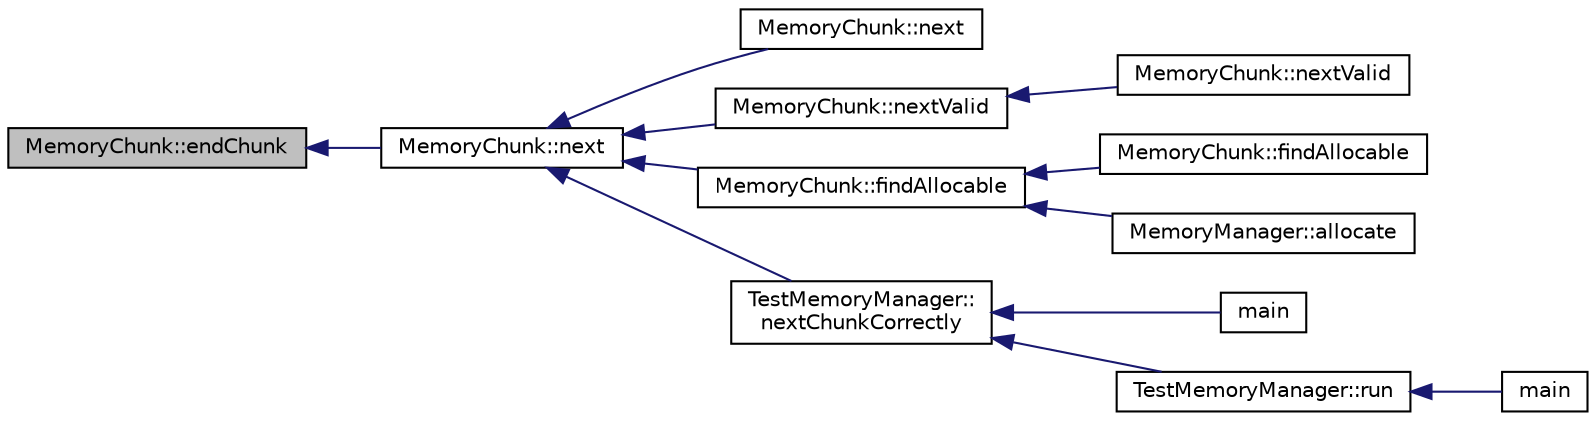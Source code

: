 digraph "MemoryChunk::endChunk"
{
  edge [fontname="Helvetica",fontsize="10",labelfontname="Helvetica",labelfontsize="10"];
  node [fontname="Helvetica",fontsize="10",shape=record];
  rankdir="LR";
  Node30 [label="MemoryChunk::endChunk",height=0.2,width=0.4,color="black", fillcolor="grey75", style="filled", fontcolor="black"];
  Node30 -> Node31 [dir="back",color="midnightblue",fontsize="10",style="solid",fontname="Helvetica"];
  Node31 [label="MemoryChunk::next",height=0.2,width=0.4,color="black", fillcolor="white", style="filled",URL="$d4/d1d/class_memory_chunk.html#a4cdc4796b4fe962c6cbf386bf82c4f0a"];
  Node31 -> Node32 [dir="back",color="midnightblue",fontsize="10",style="solid",fontname="Helvetica"];
  Node32 [label="MemoryChunk::next",height=0.2,width=0.4,color="black", fillcolor="white", style="filled",URL="$d4/d1d/class_memory_chunk.html#ac7610b46047651786dc0d65f0c52e5c3"];
  Node31 -> Node33 [dir="back",color="midnightblue",fontsize="10",style="solid",fontname="Helvetica"];
  Node33 [label="MemoryChunk::nextValid",height=0.2,width=0.4,color="black", fillcolor="white", style="filled",URL="$d4/d1d/class_memory_chunk.html#a1736b8411b5d300f91d852026d5b3d32"];
  Node33 -> Node34 [dir="back",color="midnightblue",fontsize="10",style="solid",fontname="Helvetica"];
  Node34 [label="MemoryChunk::nextValid",height=0.2,width=0.4,color="black", fillcolor="white", style="filled",URL="$d4/d1d/class_memory_chunk.html#aa42088fbe06411f446240f084aca5af3"];
  Node31 -> Node35 [dir="back",color="midnightblue",fontsize="10",style="solid",fontname="Helvetica"];
  Node35 [label="MemoryChunk::findAllocable",height=0.2,width=0.4,color="black", fillcolor="white", style="filled",URL="$d4/d1d/class_memory_chunk.html#ab3b8549a3aef47a0bbcadce037225ed2"];
  Node35 -> Node36 [dir="back",color="midnightblue",fontsize="10",style="solid",fontname="Helvetica"];
  Node36 [label="MemoryChunk::findAllocable",height=0.2,width=0.4,color="black", fillcolor="white", style="filled",URL="$d4/d1d/class_memory_chunk.html#a934f6242ec16c156bb099240b3fce0de"];
  Node35 -> Node37 [dir="back",color="midnightblue",fontsize="10",style="solid",fontname="Helvetica"];
  Node37 [label="MemoryManager::allocate",height=0.2,width=0.4,color="black", fillcolor="white", style="filled",URL="$d7/dff/class_memory_manager.html#a7a9a1ed8aa2df2885d4567eb7d18805a"];
  Node31 -> Node38 [dir="back",color="midnightblue",fontsize="10",style="solid",fontname="Helvetica"];
  Node38 [label="TestMemoryManager::\lnextChunkCorrectly",height=0.2,width=0.4,color="black", fillcolor="white", style="filled",URL="$de/d58/class_test_memory_manager.html#a62654fd075a26f6944e9a45beebaae1f"];
  Node38 -> Node39 [dir="back",color="midnightblue",fontsize="10",style="solid",fontname="Helvetica"];
  Node39 [label="main",height=0.2,width=0.4,color="black", fillcolor="white", style="filled",URL="$d4/d12/zcu102_2crt0_8cpp.html#ae66f6b31b5ad750f1fe042a706a4e3d4"];
  Node38 -> Node40 [dir="back",color="midnightblue",fontsize="10",style="solid",fontname="Helvetica"];
  Node40 [label="TestMemoryManager::run",height=0.2,width=0.4,color="black", fillcolor="white", style="filled",URL="$de/d58/class_test_memory_manager.html#acd87b90b4159195484f49ac1aad0b839"];
  Node40 -> Node41 [dir="back",color="midnightblue",fontsize="10",style="solid",fontname="Helvetica"];
  Node41 [label="main",height=0.2,width=0.4,color="black", fillcolor="white", style="filled",URL="$d1/d40/main__debug___pid_manager_8cpp.html#ae66f6b31b5ad750f1fe042a706a4e3d4"];
}
